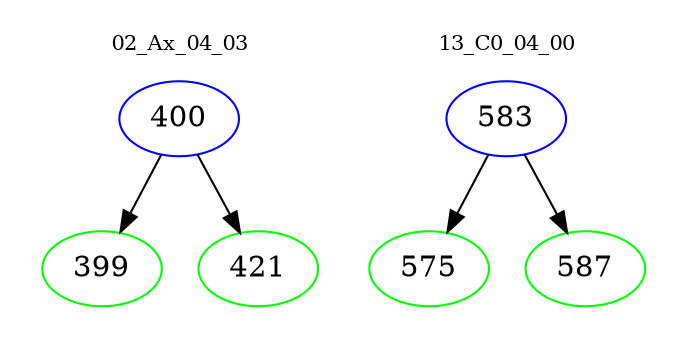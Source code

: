 digraph{
subgraph cluster_0 {
color = white
label = "02_Ax_04_03";
fontsize=10;
T0_400 [label="400", color="blue"]
T0_400 -> T0_399 [color="black"]
T0_399 [label="399", color="green"]
T0_400 -> T0_421 [color="black"]
T0_421 [label="421", color="green"]
}
subgraph cluster_1 {
color = white
label = "13_C0_04_00";
fontsize=10;
T1_583 [label="583", color="blue"]
T1_583 -> T1_575 [color="black"]
T1_575 [label="575", color="green"]
T1_583 -> T1_587 [color="black"]
T1_587 [label="587", color="green"]
}
}
